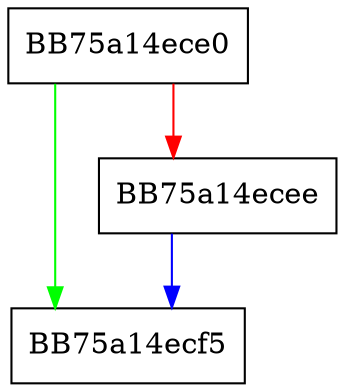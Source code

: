 digraph GetGlobalContext {
  node [shape="box"];
  graph [splines=ortho];
  BB75a14ece0 -> BB75a14ecf5 [color="green"];
  BB75a14ece0 -> BB75a14ecee [color="red"];
  BB75a14ecee -> BB75a14ecf5 [color="blue"];
}